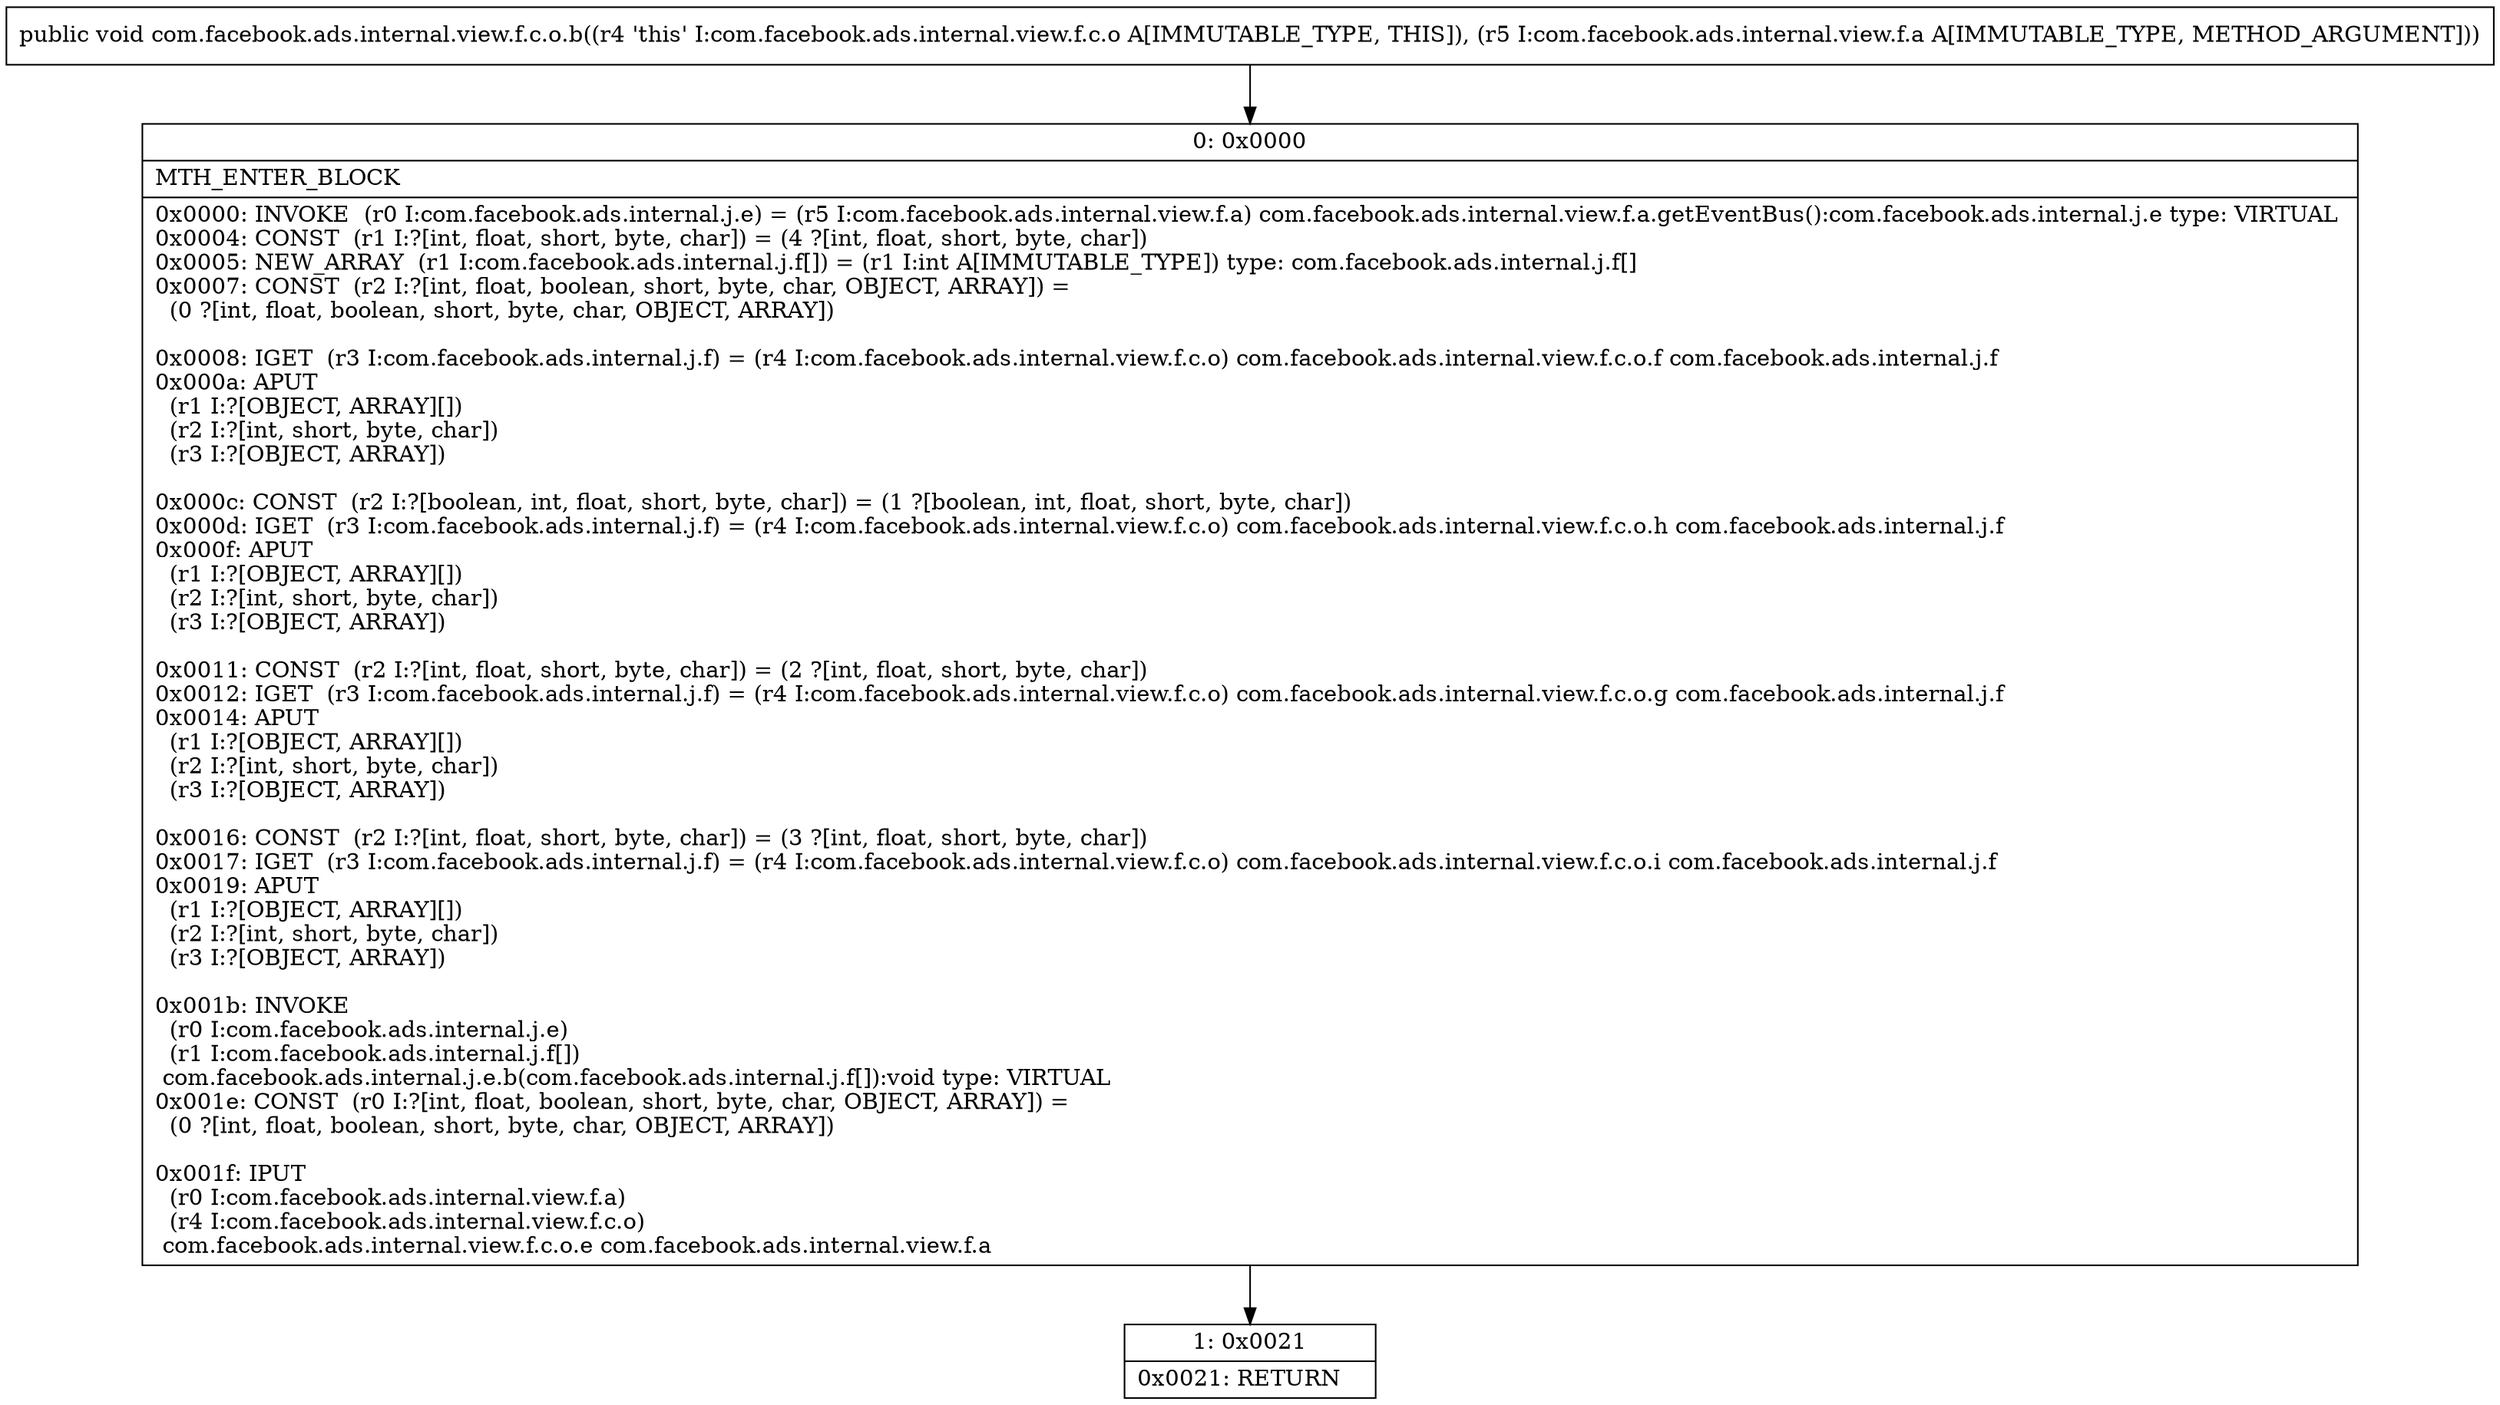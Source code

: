 digraph "CFG forcom.facebook.ads.internal.view.f.c.o.b(Lcom\/facebook\/ads\/internal\/view\/f\/a;)V" {
Node_0 [shape=record,label="{0\:\ 0x0000|MTH_ENTER_BLOCK\l|0x0000: INVOKE  (r0 I:com.facebook.ads.internal.j.e) = (r5 I:com.facebook.ads.internal.view.f.a) com.facebook.ads.internal.view.f.a.getEventBus():com.facebook.ads.internal.j.e type: VIRTUAL \l0x0004: CONST  (r1 I:?[int, float, short, byte, char]) = (4 ?[int, float, short, byte, char]) \l0x0005: NEW_ARRAY  (r1 I:com.facebook.ads.internal.j.f[]) = (r1 I:int A[IMMUTABLE_TYPE]) type: com.facebook.ads.internal.j.f[] \l0x0007: CONST  (r2 I:?[int, float, boolean, short, byte, char, OBJECT, ARRAY]) = \l  (0 ?[int, float, boolean, short, byte, char, OBJECT, ARRAY])\l \l0x0008: IGET  (r3 I:com.facebook.ads.internal.j.f) = (r4 I:com.facebook.ads.internal.view.f.c.o) com.facebook.ads.internal.view.f.c.o.f com.facebook.ads.internal.j.f \l0x000a: APUT  \l  (r1 I:?[OBJECT, ARRAY][])\l  (r2 I:?[int, short, byte, char])\l  (r3 I:?[OBJECT, ARRAY])\l \l0x000c: CONST  (r2 I:?[boolean, int, float, short, byte, char]) = (1 ?[boolean, int, float, short, byte, char]) \l0x000d: IGET  (r3 I:com.facebook.ads.internal.j.f) = (r4 I:com.facebook.ads.internal.view.f.c.o) com.facebook.ads.internal.view.f.c.o.h com.facebook.ads.internal.j.f \l0x000f: APUT  \l  (r1 I:?[OBJECT, ARRAY][])\l  (r2 I:?[int, short, byte, char])\l  (r3 I:?[OBJECT, ARRAY])\l \l0x0011: CONST  (r2 I:?[int, float, short, byte, char]) = (2 ?[int, float, short, byte, char]) \l0x0012: IGET  (r3 I:com.facebook.ads.internal.j.f) = (r4 I:com.facebook.ads.internal.view.f.c.o) com.facebook.ads.internal.view.f.c.o.g com.facebook.ads.internal.j.f \l0x0014: APUT  \l  (r1 I:?[OBJECT, ARRAY][])\l  (r2 I:?[int, short, byte, char])\l  (r3 I:?[OBJECT, ARRAY])\l \l0x0016: CONST  (r2 I:?[int, float, short, byte, char]) = (3 ?[int, float, short, byte, char]) \l0x0017: IGET  (r3 I:com.facebook.ads.internal.j.f) = (r4 I:com.facebook.ads.internal.view.f.c.o) com.facebook.ads.internal.view.f.c.o.i com.facebook.ads.internal.j.f \l0x0019: APUT  \l  (r1 I:?[OBJECT, ARRAY][])\l  (r2 I:?[int, short, byte, char])\l  (r3 I:?[OBJECT, ARRAY])\l \l0x001b: INVOKE  \l  (r0 I:com.facebook.ads.internal.j.e)\l  (r1 I:com.facebook.ads.internal.j.f[])\l com.facebook.ads.internal.j.e.b(com.facebook.ads.internal.j.f[]):void type: VIRTUAL \l0x001e: CONST  (r0 I:?[int, float, boolean, short, byte, char, OBJECT, ARRAY]) = \l  (0 ?[int, float, boolean, short, byte, char, OBJECT, ARRAY])\l \l0x001f: IPUT  \l  (r0 I:com.facebook.ads.internal.view.f.a)\l  (r4 I:com.facebook.ads.internal.view.f.c.o)\l com.facebook.ads.internal.view.f.c.o.e com.facebook.ads.internal.view.f.a \l}"];
Node_1 [shape=record,label="{1\:\ 0x0021|0x0021: RETURN   \l}"];
MethodNode[shape=record,label="{public void com.facebook.ads.internal.view.f.c.o.b((r4 'this' I:com.facebook.ads.internal.view.f.c.o A[IMMUTABLE_TYPE, THIS]), (r5 I:com.facebook.ads.internal.view.f.a A[IMMUTABLE_TYPE, METHOD_ARGUMENT])) }"];
MethodNode -> Node_0;
Node_0 -> Node_1;
}

